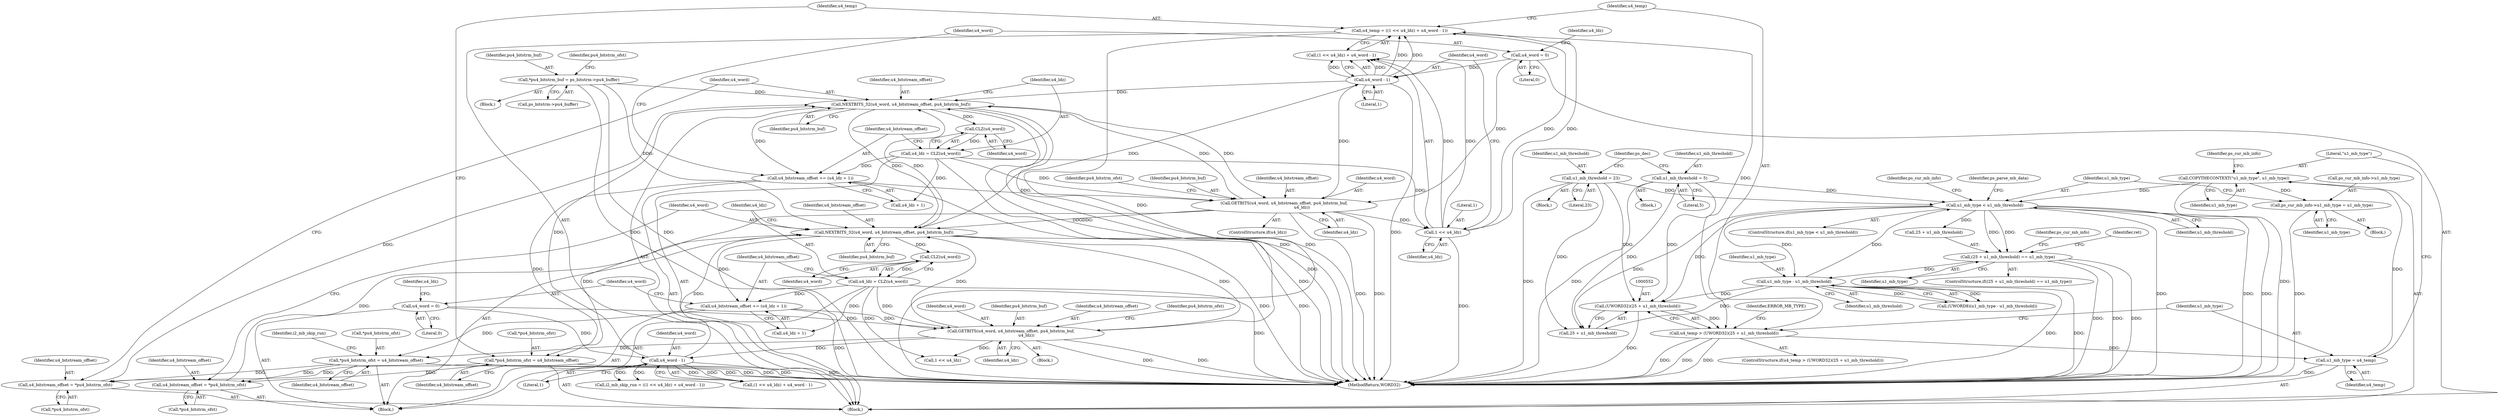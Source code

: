digraph "0_Android_7950bf47b6944546a0aff11a7184947de9591b51_0@pointer" {
"1000564" [label="(Call,ps_cur_mb_info->u1_mb_type = u1_mb_type)"];
"1000561" [label="(Call,COPYTHECONTEXT(\"u1_mb_type\", u1_mb_type))"];
"1000558" [label="(Call,u1_mb_type = u4_temp)"];
"1000549" [label="(Call,u4_temp > (UWORD32)(25 + u1_mb_threshold))"];
"1000539" [label="(Call,u4_temp = ((1 << u4_ldz) + u4_word - 1))"];
"1000542" [label="(Call,1 << u4_ldz)"];
"1000530" [label="(Call,GETBITS(u4_word, u4_bitstream_offset, pu4_bitstrm_buf,\n                            u4_ldz))"];
"1000525" [label="(Call,u4_word = 0)"];
"1000520" [label="(Call,u4_bitstream_offset += (u4_ldz + 1))"];
"1000516" [label="(Call,u4_ldz = CLZ(u4_word))"];
"1000518" [label="(Call,CLZ(u4_word))"];
"1000512" [label="(Call,NEXTBITS_32(u4_word, u4_bitstream_offset, pu4_bitstrm_buf))"];
"1000545" [label="(Call,u4_word - 1)"];
"1000398" [label="(Call,u4_word - 1)"];
"1000383" [label="(Call,GETBITS(u4_word, u4_bitstream_offset, pu4_bitstrm_buf,\n                        u4_ldz))"];
"1000377" [label="(Call,u4_word = 0)"];
"1000372" [label="(Call,u4_bitstream_offset += (u4_ldz + 1))"];
"1000368" [label="(Call,u4_ldz = CLZ(u4_word))"];
"1000370" [label="(Call,CLZ(u4_word))"];
"1000364" [label="(Call,NEXTBITS_32(u4_word, u4_bitstream_offset, pu4_bitstrm_buf))"];
"1000358" [label="(Call,u4_bitstream_offset = *pu4_bitstrm_ofst)"];
"1000388" [label="(Call,*pu4_bitstrm_ofst = u4_bitstream_offset)"];
"1000535" [label="(Call,*pu4_bitstrm_ofst = u4_bitstream_offset)"];
"1000185" [label="(Call,*pu4_bitstrm_buf = ps_bitstrm->pu4_buffer)"];
"1000505" [label="(Call,u4_bitstream_offset = *pu4_bitstrm_ofst)"];
"1000551" [label="(Call,(UWORD32)(25 + u1_mb_threshold))"];
"1000236" [label="(Call,u1_mb_threshold = 23)"];
"1000225" [label="(Call,u1_mb_threshold = 5)"];
"1000570" [label="(Call,u1_mb_type < u1_mb_threshold)"];
"1000652" [label="(Call,u1_mb_type - u1_mb_threshold)"];
"1000612" [label="(Call,(25 + u1_mb_threshold) == u1_mb_type)"];
"1000386" [label="(Identifier,pu4_bitstrm_buf)"];
"1000378" [label="(Identifier,u4_word)"];
"1000369" [label="(Identifier,u4_ldz)"];
"1000382" [label="(Block,)"];
"1000365" [label="(Identifier,u4_word)"];
"1000507" [label="(Call,*pu4_bitstrm_ofst)"];
"1000513" [label="(Identifier,u4_word)"];
"1000568" [label="(Identifier,u1_mb_type)"];
"1000506" [label="(Identifier,u4_bitstream_offset)"];
"1000563" [label="(Identifier,u1_mb_type)"];
"1000564" [label="(Call,ps_cur_mb_info->u1_mb_type = u1_mb_type)"];
"1000368" [label="(Call,u4_ldz = CLZ(u4_word))"];
"1000238" [label="(Literal,23)"];
"1000541" [label="(Call,(1 << u4_ldz) + u4_word - 1)"];
"1000516" [label="(Call,u4_ldz = CLZ(u4_word))"];
"1000561" [label="(Call,COPYTHECONTEXT(\"u1_mb_type\", u1_mb_type))"];
"1000225" [label="(Call,u1_mb_threshold = 5)"];
"1000520" [label="(Call,u4_bitstream_offset += (u4_ldz + 1))"];
"1000515" [label="(Identifier,pu4_bitstrm_buf)"];
"1000577" [label="(Identifier,ps_cur_mb_info)"];
"1000529" [label="(Identifier,u4_ldz)"];
"1000185" [label="(Call,*pu4_bitstrm_buf = ps_bitstrm->pu4_buffer)"];
"1000611" [label="(ControlStructure,if((25 + u1_mb_threshold) == u1_mb_type))"];
"1000400" [label="(Literal,1)"];
"1000527" [label="(Literal,0)"];
"1000551" [label="(Call,(UWORD32)(25 + u1_mb_threshold))"];
"1000650" [label="(Call,(UWORD8)(u1_mb_type - u1_mb_threshold))"];
"1000550" [label="(Identifier,u4_temp)"];
"1000371" [label="(Identifier,u4_word)"];
"1000653" [label="(Identifier,u1_mb_type)"];
"1000383" [label="(Call,GETBITS(u4_word, u4_bitstream_offset, pu4_bitstrm_buf,\n                        u4_ldz))"];
"1000621" [label="(Identifier,ps_cur_mb_info)"];
"1000571" [label="(Identifier,u1_mb_type)"];
"1000229" [label="(Block,)"];
"1000536" [label="(Call,*pu4_bitstrm_ofst)"];
"1000547" [label="(Literal,1)"];
"1000358" [label="(Call,u4_bitstream_offset = *pu4_bitstrm_ofst)"];
"1000572" [label="(Identifier,u1_mb_threshold)"];
"1000616" [label="(Identifier,u1_mb_type)"];
"1000387" [label="(Identifier,u4_ldz)"];
"1000654" [label="(Identifier,u1_mb_threshold)"];
"1000356" [label="(Block,)"];
"1000395" [label="(Call,1 << u4_ldz)"];
"1000566" [label="(Identifier,ps_cur_mb_info)"];
"1000558" [label="(Call,u1_mb_type = u4_temp)"];
"1000392" [label="(Call,i2_mb_skip_run = ((1 << u4_ldz) + u4_word - 1))"];
"1000553" [label="(Call,25 + u1_mb_threshold)"];
"1000374" [label="(Call,u4_ldz + 1)"];
"1000373" [label="(Identifier,u4_bitstream_offset)"];
"1000540" [label="(Identifier,u4_temp)"];
"1000517" [label="(Identifier,u4_ldz)"];
"1000226" [label="(Identifier,u1_mb_threshold)"];
"1000379" [label="(Literal,0)"];
"1000360" [label="(Call,*pu4_bitstrm_ofst)"];
"1000534" [label="(Identifier,u4_ldz)"];
"1000370" [label="(Call,CLZ(u4_word))"];
"1000385" [label="(Identifier,u4_bitstream_offset)"];
"1000236" [label="(Call,u1_mb_threshold = 23)"];
"1000512" [label="(Call,NEXTBITS_32(u4_word, u4_bitstream_offset, pu4_bitstrm_buf))"];
"1000521" [label="(Identifier,u4_bitstream_offset)"];
"1000503" [label="(Block,)"];
"1000531" [label="(Identifier,u4_word)"];
"1000237" [label="(Identifier,u1_mb_threshold)"];
"1000519" [label="(Identifier,u4_word)"];
"1000518" [label="(Call,CLZ(u4_word))"];
"1000539" [label="(Call,u4_temp = ((1 << u4_ldz) + u4_word - 1))"];
"1000603" [label="(Identifier,ps_parse_mb_data)"];
"1000542" [label="(Call,1 << u4_ldz)"];
"1000645" [label="(Identifier,ret)"];
"1000505" [label="(Call,u4_bitstream_offset = *pu4_bitstrm_ofst)"];
"1000841" [label="(MethodReturn,WORD32)"];
"1000394" [label="(Call,(1 << u4_ldz) + u4_word - 1)"];
"1000390" [label="(Identifier,pu4_bitstrm_ofst)"];
"1000612" [label="(Call,(25 + u1_mb_threshold) == u1_mb_type)"];
"1000393" [label="(Identifier,i2_mb_skip_run)"];
"1000514" [label="(Identifier,u4_bitstream_offset)"];
"1000192" [label="(Identifier,pu4_bitstrm_ofst)"];
"1000399" [label="(Identifier,u4_word)"];
"1000528" [label="(ControlStructure,if(u4_ldz))"];
"1000526" [label="(Identifier,u4_word)"];
"1000359" [label="(Identifier,u4_bitstream_offset)"];
"1000377" [label="(Call,u4_word = 0)"];
"1000562" [label="(Literal,\"u1_mb_type\")"];
"1000560" [label="(Identifier,u4_temp)"];
"1000538" [label="(Identifier,u4_bitstream_offset)"];
"1000366" [label="(Identifier,u4_bitstream_offset)"];
"1000530" [label="(Call,GETBITS(u4_word, u4_bitstream_offset, pu4_bitstrm_buf,\n                            u4_ldz))"];
"1000565" [label="(Call,ps_cur_mb_info->u1_mb_type)"];
"1000227" [label="(Literal,5)"];
"1000557" [label="(Identifier,ERROR_MB_TYPE)"];
"1000545" [label="(Call,u4_word - 1)"];
"1000535" [label="(Call,*pu4_bitstrm_ofst = u4_bitstream_offset)"];
"1000525" [label="(Call,u4_word = 0)"];
"1000391" [label="(Identifier,u4_bitstream_offset)"];
"1000544" [label="(Identifier,u4_ldz)"];
"1000546" [label="(Identifier,u4_word)"];
"1000499" [label="(Block,)"];
"1000186" [label="(Identifier,pu4_bitstrm_buf)"];
"1000398" [label="(Call,u4_word - 1)"];
"1000372" [label="(Call,u4_bitstream_offset += (u4_ldz + 1))"];
"1000652" [label="(Call,u1_mb_type - u1_mb_threshold)"];
"1000241" [label="(Identifier,ps_dec)"];
"1000384" [label="(Identifier,u4_word)"];
"1000613" [label="(Call,25 + u1_mb_threshold)"];
"1000537" [label="(Identifier,pu4_bitstrm_ofst)"];
"1000569" [label="(ControlStructure,if(u1_mb_type < u1_mb_threshold))"];
"1000187" [label="(Call,ps_bitstrm->pu4_buffer)"];
"1000150" [label="(Block,)"];
"1000533" [label="(Identifier,pu4_bitstrm_buf)"];
"1000388" [label="(Call,*pu4_bitstrm_ofst = u4_bitstream_offset)"];
"1000389" [label="(Call,*pu4_bitstrm_ofst)"];
"1000549" [label="(Call,u4_temp > (UWORD32)(25 + u1_mb_threshold))"];
"1000570" [label="(Call,u1_mb_type < u1_mb_threshold)"];
"1000559" [label="(Identifier,u1_mb_type)"];
"1000548" [label="(ControlStructure,if(u4_temp > (UWORD32)(25 + u1_mb_threshold)))"];
"1000367" [label="(Identifier,pu4_bitstrm_buf)"];
"1000532" [label="(Identifier,u4_bitstream_offset)"];
"1000381" [label="(Identifier,u4_ldz)"];
"1000218" [label="(Block,)"];
"1000543" [label="(Literal,1)"];
"1000522" [label="(Call,u4_ldz + 1)"];
"1000364" [label="(Call,NEXTBITS_32(u4_word, u4_bitstream_offset, pu4_bitstrm_buf))"];
"1000564" -> "1000499"  [label="AST: "];
"1000564" -> "1000568"  [label="CFG: "];
"1000565" -> "1000564"  [label="AST: "];
"1000568" -> "1000564"  [label="AST: "];
"1000571" -> "1000564"  [label="CFG: "];
"1000564" -> "1000841"  [label="DDG: "];
"1000561" -> "1000564"  [label="DDG: "];
"1000561" -> "1000503"  [label="AST: "];
"1000561" -> "1000563"  [label="CFG: "];
"1000562" -> "1000561"  [label="AST: "];
"1000563" -> "1000561"  [label="AST: "];
"1000566" -> "1000561"  [label="CFG: "];
"1000561" -> "1000841"  [label="DDG: "];
"1000558" -> "1000561"  [label="DDG: "];
"1000561" -> "1000570"  [label="DDG: "];
"1000558" -> "1000503"  [label="AST: "];
"1000558" -> "1000560"  [label="CFG: "];
"1000559" -> "1000558"  [label="AST: "];
"1000560" -> "1000558"  [label="AST: "];
"1000562" -> "1000558"  [label="CFG: "];
"1000558" -> "1000841"  [label="DDG: "];
"1000549" -> "1000558"  [label="DDG: "];
"1000549" -> "1000548"  [label="AST: "];
"1000549" -> "1000551"  [label="CFG: "];
"1000550" -> "1000549"  [label="AST: "];
"1000551" -> "1000549"  [label="AST: "];
"1000557" -> "1000549"  [label="CFG: "];
"1000559" -> "1000549"  [label="CFG: "];
"1000549" -> "1000841"  [label="DDG: "];
"1000549" -> "1000841"  [label="DDG: "];
"1000549" -> "1000841"  [label="DDG: "];
"1000539" -> "1000549"  [label="DDG: "];
"1000551" -> "1000549"  [label="DDG: "];
"1000539" -> "1000503"  [label="AST: "];
"1000539" -> "1000541"  [label="CFG: "];
"1000540" -> "1000539"  [label="AST: "];
"1000541" -> "1000539"  [label="AST: "];
"1000550" -> "1000539"  [label="CFG: "];
"1000539" -> "1000841"  [label="DDG: "];
"1000542" -> "1000539"  [label="DDG: "];
"1000542" -> "1000539"  [label="DDG: "];
"1000545" -> "1000539"  [label="DDG: "];
"1000545" -> "1000539"  [label="DDG: "];
"1000542" -> "1000541"  [label="AST: "];
"1000542" -> "1000544"  [label="CFG: "];
"1000543" -> "1000542"  [label="AST: "];
"1000544" -> "1000542"  [label="AST: "];
"1000546" -> "1000542"  [label="CFG: "];
"1000542" -> "1000841"  [label="DDG: "];
"1000542" -> "1000541"  [label="DDG: "];
"1000542" -> "1000541"  [label="DDG: "];
"1000530" -> "1000542"  [label="DDG: "];
"1000516" -> "1000542"  [label="DDG: "];
"1000530" -> "1000528"  [label="AST: "];
"1000530" -> "1000534"  [label="CFG: "];
"1000531" -> "1000530"  [label="AST: "];
"1000532" -> "1000530"  [label="AST: "];
"1000533" -> "1000530"  [label="AST: "];
"1000534" -> "1000530"  [label="AST: "];
"1000537" -> "1000530"  [label="CFG: "];
"1000530" -> "1000841"  [label="DDG: "];
"1000530" -> "1000841"  [label="DDG: "];
"1000530" -> "1000364"  [label="DDG: "];
"1000530" -> "1000512"  [label="DDG: "];
"1000525" -> "1000530"  [label="DDG: "];
"1000520" -> "1000530"  [label="DDG: "];
"1000512" -> "1000530"  [label="DDG: "];
"1000516" -> "1000530"  [label="DDG: "];
"1000530" -> "1000535"  [label="DDG: "];
"1000530" -> "1000545"  [label="DDG: "];
"1000525" -> "1000503"  [label="AST: "];
"1000525" -> "1000527"  [label="CFG: "];
"1000526" -> "1000525"  [label="AST: "];
"1000527" -> "1000525"  [label="AST: "];
"1000529" -> "1000525"  [label="CFG: "];
"1000525" -> "1000545"  [label="DDG: "];
"1000520" -> "1000503"  [label="AST: "];
"1000520" -> "1000522"  [label="CFG: "];
"1000521" -> "1000520"  [label="AST: "];
"1000522" -> "1000520"  [label="AST: "];
"1000526" -> "1000520"  [label="CFG: "];
"1000520" -> "1000841"  [label="DDG: "];
"1000516" -> "1000520"  [label="DDG: "];
"1000512" -> "1000520"  [label="DDG: "];
"1000520" -> "1000535"  [label="DDG: "];
"1000516" -> "1000503"  [label="AST: "];
"1000516" -> "1000518"  [label="CFG: "];
"1000517" -> "1000516"  [label="AST: "];
"1000518" -> "1000516"  [label="AST: "];
"1000521" -> "1000516"  [label="CFG: "];
"1000516" -> "1000841"  [label="DDG: "];
"1000518" -> "1000516"  [label="DDG: "];
"1000516" -> "1000522"  [label="DDG: "];
"1000518" -> "1000519"  [label="CFG: "];
"1000519" -> "1000518"  [label="AST: "];
"1000512" -> "1000518"  [label="DDG: "];
"1000512" -> "1000503"  [label="AST: "];
"1000512" -> "1000515"  [label="CFG: "];
"1000513" -> "1000512"  [label="AST: "];
"1000514" -> "1000512"  [label="AST: "];
"1000515" -> "1000512"  [label="AST: "];
"1000517" -> "1000512"  [label="CFG: "];
"1000512" -> "1000841"  [label="DDG: "];
"1000512" -> "1000841"  [label="DDG: "];
"1000512" -> "1000364"  [label="DDG: "];
"1000545" -> "1000512"  [label="DDG: "];
"1000398" -> "1000512"  [label="DDG: "];
"1000505" -> "1000512"  [label="DDG: "];
"1000364" -> "1000512"  [label="DDG: "];
"1000383" -> "1000512"  [label="DDG: "];
"1000185" -> "1000512"  [label="DDG: "];
"1000545" -> "1000541"  [label="AST: "];
"1000545" -> "1000547"  [label="CFG: "];
"1000546" -> "1000545"  [label="AST: "];
"1000547" -> "1000545"  [label="AST: "];
"1000541" -> "1000545"  [label="CFG: "];
"1000545" -> "1000841"  [label="DDG: "];
"1000545" -> "1000364"  [label="DDG: "];
"1000545" -> "1000541"  [label="DDG: "];
"1000545" -> "1000541"  [label="DDG: "];
"1000398" -> "1000394"  [label="AST: "];
"1000398" -> "1000400"  [label="CFG: "];
"1000399" -> "1000398"  [label="AST: "];
"1000400" -> "1000398"  [label="AST: "];
"1000394" -> "1000398"  [label="CFG: "];
"1000398" -> "1000841"  [label="DDG: "];
"1000398" -> "1000364"  [label="DDG: "];
"1000398" -> "1000392"  [label="DDG: "];
"1000398" -> "1000392"  [label="DDG: "];
"1000398" -> "1000394"  [label="DDG: "];
"1000398" -> "1000394"  [label="DDG: "];
"1000383" -> "1000398"  [label="DDG: "];
"1000377" -> "1000398"  [label="DDG: "];
"1000383" -> "1000382"  [label="AST: "];
"1000383" -> "1000387"  [label="CFG: "];
"1000384" -> "1000383"  [label="AST: "];
"1000385" -> "1000383"  [label="AST: "];
"1000386" -> "1000383"  [label="AST: "];
"1000387" -> "1000383"  [label="AST: "];
"1000390" -> "1000383"  [label="CFG: "];
"1000383" -> "1000841"  [label="DDG: "];
"1000383" -> "1000841"  [label="DDG: "];
"1000383" -> "1000364"  [label="DDG: "];
"1000377" -> "1000383"  [label="DDG: "];
"1000372" -> "1000383"  [label="DDG: "];
"1000364" -> "1000383"  [label="DDG: "];
"1000368" -> "1000383"  [label="DDG: "];
"1000383" -> "1000388"  [label="DDG: "];
"1000383" -> "1000395"  [label="DDG: "];
"1000377" -> "1000356"  [label="AST: "];
"1000377" -> "1000379"  [label="CFG: "];
"1000378" -> "1000377"  [label="AST: "];
"1000379" -> "1000377"  [label="AST: "];
"1000381" -> "1000377"  [label="CFG: "];
"1000372" -> "1000356"  [label="AST: "];
"1000372" -> "1000374"  [label="CFG: "];
"1000373" -> "1000372"  [label="AST: "];
"1000374" -> "1000372"  [label="AST: "];
"1000378" -> "1000372"  [label="CFG: "];
"1000372" -> "1000841"  [label="DDG: "];
"1000368" -> "1000372"  [label="DDG: "];
"1000364" -> "1000372"  [label="DDG: "];
"1000372" -> "1000388"  [label="DDG: "];
"1000368" -> "1000356"  [label="AST: "];
"1000368" -> "1000370"  [label="CFG: "];
"1000369" -> "1000368"  [label="AST: "];
"1000370" -> "1000368"  [label="AST: "];
"1000373" -> "1000368"  [label="CFG: "];
"1000368" -> "1000841"  [label="DDG: "];
"1000370" -> "1000368"  [label="DDG: "];
"1000368" -> "1000374"  [label="DDG: "];
"1000368" -> "1000395"  [label="DDG: "];
"1000370" -> "1000371"  [label="CFG: "];
"1000371" -> "1000370"  [label="AST: "];
"1000364" -> "1000370"  [label="DDG: "];
"1000364" -> "1000356"  [label="AST: "];
"1000364" -> "1000367"  [label="CFG: "];
"1000365" -> "1000364"  [label="AST: "];
"1000366" -> "1000364"  [label="AST: "];
"1000367" -> "1000364"  [label="AST: "];
"1000369" -> "1000364"  [label="CFG: "];
"1000364" -> "1000841"  [label="DDG: "];
"1000364" -> "1000841"  [label="DDG: "];
"1000358" -> "1000364"  [label="DDG: "];
"1000185" -> "1000364"  [label="DDG: "];
"1000358" -> "1000356"  [label="AST: "];
"1000358" -> "1000360"  [label="CFG: "];
"1000359" -> "1000358"  [label="AST: "];
"1000360" -> "1000358"  [label="AST: "];
"1000365" -> "1000358"  [label="CFG: "];
"1000388" -> "1000358"  [label="DDG: "];
"1000535" -> "1000358"  [label="DDG: "];
"1000388" -> "1000356"  [label="AST: "];
"1000388" -> "1000391"  [label="CFG: "];
"1000389" -> "1000388"  [label="AST: "];
"1000391" -> "1000388"  [label="AST: "];
"1000393" -> "1000388"  [label="CFG: "];
"1000388" -> "1000841"  [label="DDG: "];
"1000388" -> "1000841"  [label="DDG: "];
"1000388" -> "1000505"  [label="DDG: "];
"1000535" -> "1000503"  [label="AST: "];
"1000535" -> "1000538"  [label="CFG: "];
"1000536" -> "1000535"  [label="AST: "];
"1000538" -> "1000535"  [label="AST: "];
"1000540" -> "1000535"  [label="CFG: "];
"1000535" -> "1000841"  [label="DDG: "];
"1000535" -> "1000841"  [label="DDG: "];
"1000535" -> "1000505"  [label="DDG: "];
"1000185" -> "1000150"  [label="AST: "];
"1000185" -> "1000187"  [label="CFG: "];
"1000186" -> "1000185"  [label="AST: "];
"1000187" -> "1000185"  [label="AST: "];
"1000192" -> "1000185"  [label="CFG: "];
"1000185" -> "1000841"  [label="DDG: "];
"1000185" -> "1000841"  [label="DDG: "];
"1000505" -> "1000503"  [label="AST: "];
"1000505" -> "1000507"  [label="CFG: "];
"1000506" -> "1000505"  [label="AST: "];
"1000507" -> "1000505"  [label="AST: "];
"1000513" -> "1000505"  [label="CFG: "];
"1000551" -> "1000553"  [label="CFG: "];
"1000552" -> "1000551"  [label="AST: "];
"1000553" -> "1000551"  [label="AST: "];
"1000551" -> "1000841"  [label="DDG: "];
"1000236" -> "1000551"  [label="DDG: "];
"1000225" -> "1000551"  [label="DDG: "];
"1000570" -> "1000551"  [label="DDG: "];
"1000652" -> "1000551"  [label="DDG: "];
"1000236" -> "1000229"  [label="AST: "];
"1000236" -> "1000238"  [label="CFG: "];
"1000237" -> "1000236"  [label="AST: "];
"1000238" -> "1000236"  [label="AST: "];
"1000241" -> "1000236"  [label="CFG: "];
"1000236" -> "1000841"  [label="DDG: "];
"1000236" -> "1000553"  [label="DDG: "];
"1000236" -> "1000570"  [label="DDG: "];
"1000225" -> "1000218"  [label="AST: "];
"1000225" -> "1000227"  [label="CFG: "];
"1000226" -> "1000225"  [label="AST: "];
"1000227" -> "1000225"  [label="AST: "];
"1000241" -> "1000225"  [label="CFG: "];
"1000225" -> "1000841"  [label="DDG: "];
"1000225" -> "1000553"  [label="DDG: "];
"1000225" -> "1000570"  [label="DDG: "];
"1000570" -> "1000569"  [label="AST: "];
"1000570" -> "1000572"  [label="CFG: "];
"1000571" -> "1000570"  [label="AST: "];
"1000572" -> "1000570"  [label="AST: "];
"1000577" -> "1000570"  [label="CFG: "];
"1000603" -> "1000570"  [label="CFG: "];
"1000570" -> "1000841"  [label="DDG: "];
"1000570" -> "1000841"  [label="DDG: "];
"1000570" -> "1000841"  [label="DDG: "];
"1000570" -> "1000553"  [label="DDG: "];
"1000652" -> "1000570"  [label="DDG: "];
"1000570" -> "1000612"  [label="DDG: "];
"1000570" -> "1000612"  [label="DDG: "];
"1000570" -> "1000613"  [label="DDG: "];
"1000570" -> "1000652"  [label="DDG: "];
"1000652" -> "1000650"  [label="AST: "];
"1000652" -> "1000654"  [label="CFG: "];
"1000653" -> "1000652"  [label="AST: "];
"1000654" -> "1000652"  [label="AST: "];
"1000650" -> "1000652"  [label="CFG: "];
"1000652" -> "1000841"  [label="DDG: "];
"1000652" -> "1000841"  [label="DDG: "];
"1000652" -> "1000553"  [label="DDG: "];
"1000652" -> "1000650"  [label="DDG: "];
"1000652" -> "1000650"  [label="DDG: "];
"1000612" -> "1000652"  [label="DDG: "];
"1000612" -> "1000611"  [label="AST: "];
"1000612" -> "1000616"  [label="CFG: "];
"1000613" -> "1000612"  [label="AST: "];
"1000616" -> "1000612"  [label="AST: "];
"1000621" -> "1000612"  [label="CFG: "];
"1000645" -> "1000612"  [label="CFG: "];
"1000612" -> "1000841"  [label="DDG: "];
"1000612" -> "1000841"  [label="DDG: "];
"1000612" -> "1000841"  [label="DDG: "];
}
